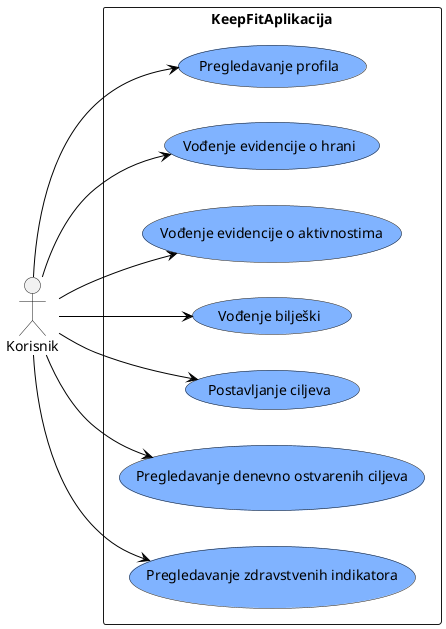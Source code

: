 @startuml KeepFitApplicationUseCase

left to right direction
skinparam class {
    BackgroundColor PaleGreen
    ArrowColor Black
    BorderColor SpringGreen
}

actor Korisnik as U

rectangle KeepFitAplikacija {
    (Pregledavanje profila) as (MP) #80b3ff
    (Vođenje evidencije o hrani) as (LF) #80b3ff
    (Vođenje evidencije o aktivnostima) as (LE) #80b3ff
    (Vođenje bilješki) as (TN) #80b3ff
    (Postavljanje ciljeva) as (SG) #80b3ff
    (Pregledavanje denevno ostvarenih ciljeva) as (RFL) #80b3ff
    (Pregledavanje zdravstvenih indikatora) as (THI) #80b3ff
    
    U --> MP
    U --> LF
    U --> LE
    U --> SG
    U --> THI
    U --> RFL
    U --> TN
}

@enduml
